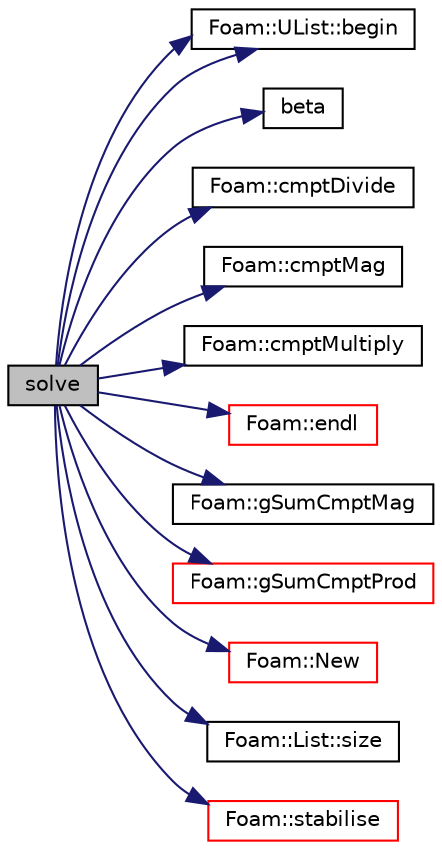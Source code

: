digraph "solve"
{
  bgcolor="transparent";
  edge [fontname="Helvetica",fontsize="10",labelfontname="Helvetica",labelfontsize="10"];
  node [fontname="Helvetica",fontsize="10",shape=record];
  rankdir="LR";
  Node350 [label="solve",height=0.2,width=0.4,color="black", fillcolor="grey75", style="filled", fontcolor="black"];
  Node350 -> Node351 [color="midnightblue",fontsize="10",style="solid",fontname="Helvetica"];
  Node351 [label="Foam::UList::begin",height=0.2,width=0.4,color="black",URL="$a26837.html#a8a0643ef7f391465066f7f07d45ce934",tooltip="Return an iterator to begin traversing the UList. "];
  Node350 -> Node351 [color="midnightblue",fontsize="10",style="solid",fontname="Helvetica"];
  Node350 -> Node352 [color="midnightblue",fontsize="10",style="solid",fontname="Helvetica"];
  Node352 [label="beta",height=0.2,width=0.4,color="black",URL="$a41468.html#a7f7bcc92fa37329ef6b25b3a843cb8ba"];
  Node350 -> Node353 [color="midnightblue",fontsize="10",style="solid",fontname="Helvetica"];
  Node353 [label="Foam::cmptDivide",height=0.2,width=0.4,color="black",URL="$a21851.html#ab11bc52b92972d4f1caa5db352e7e480"];
  Node350 -> Node354 [color="midnightblue",fontsize="10",style="solid",fontname="Helvetica"];
  Node354 [label="Foam::cmptMag",height=0.2,width=0.4,color="black",URL="$a21851.html#acf2383c8a0a1d5fef3eb5255b950229d"];
  Node350 -> Node355 [color="midnightblue",fontsize="10",style="solid",fontname="Helvetica"];
  Node355 [label="Foam::cmptMultiply",height=0.2,width=0.4,color="black",URL="$a21851.html#aa9d8965aaebcf396a2acfeed4942976b"];
  Node350 -> Node356 [color="midnightblue",fontsize="10",style="solid",fontname="Helvetica"];
  Node356 [label="Foam::endl",height=0.2,width=0.4,color="red",URL="$a21851.html#a2db8fe02a0d3909e9351bb4275b23ce4",tooltip="Add newline and flush stream. "];
  Node350 -> Node358 [color="midnightblue",fontsize="10",style="solid",fontname="Helvetica"];
  Node358 [label="Foam::gSumCmptMag",height=0.2,width=0.4,color="black",URL="$a21851.html#ae864d5cb3a8b030513c0f136475420ea"];
  Node350 -> Node359 [color="midnightblue",fontsize="10",style="solid",fontname="Helvetica"];
  Node359 [label="Foam::gSumCmptProd",height=0.2,width=0.4,color="red",URL="$a21851.html#afe5291c470b6a434026fb71cb9b8814c"];
  Node350 -> Node383 [color="midnightblue",fontsize="10",style="solid",fontname="Helvetica"];
  Node383 [label="Foam::New",height=0.2,width=0.4,color="red",URL="$a21851.html#a9d62cf14554c95e83f83f14909d9e0ec"];
  Node350 -> Node366 [color="midnightblue",fontsize="10",style="solid",fontname="Helvetica"];
  Node366 [label="Foam::List::size",height=0.2,width=0.4,color="black",URL="$a26833.html#a8a5f6fa29bd4b500caf186f60245b384",tooltip="Override size to be inconsistent with allocated storage. "];
  Node350 -> Node692 [color="midnightblue",fontsize="10",style="solid",fontname="Helvetica"];
  Node692 [label="Foam::stabilise",height=0.2,width=0.4,color="red",URL="$a21851.html#a1f3543a73e4e73c68a5d03e4dba703dd"];
}
